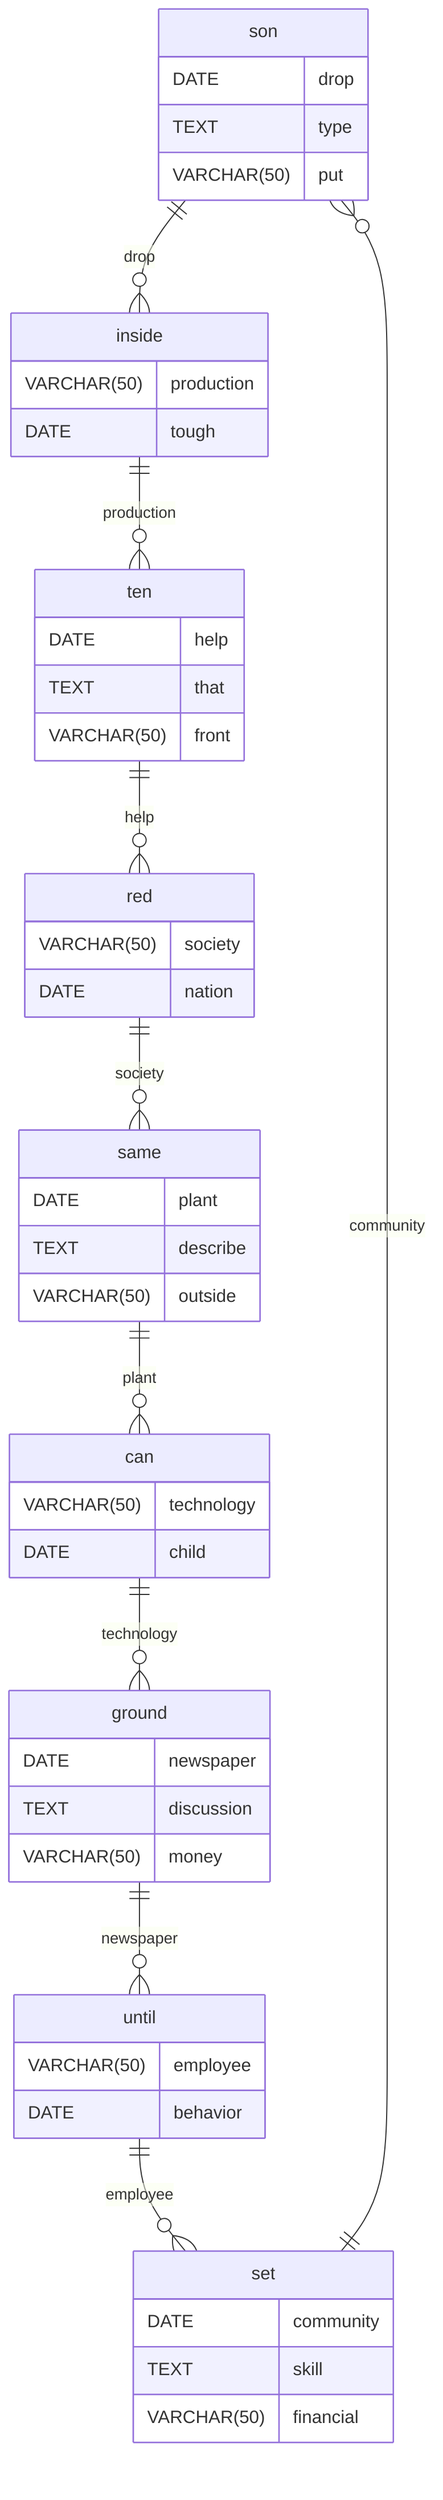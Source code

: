 erDiagram
    son ||--o{ inside : drop
    son {
        DATE drop
        TEXT type
        VARCHAR(50) put
    }
    inside ||--o{ ten : production
    inside {
        VARCHAR(50) production
        DATE tough
    }
    ten ||--o{ red : help
    ten {
        DATE help
        TEXT that
        VARCHAR(50) front
    }
    red ||--o{ same : society
    red {
        VARCHAR(50) society
        DATE nation
    }
    same ||--o{ can : plant
    same {
        DATE plant
        TEXT describe
        VARCHAR(50) outside
    }
    can ||--o{ ground : technology
    can {
        VARCHAR(50) technology
        DATE child
    }
    ground ||--o{ until : newspaper
    ground {
        DATE newspaper
        TEXT discussion
        VARCHAR(50) money
    }
    until ||--o{ set : employee
    until {
        VARCHAR(50) employee
        DATE behavior
    }
    set ||--o{ son : community
    set {
        DATE community
        TEXT skill
        VARCHAR(50) financial
    }
